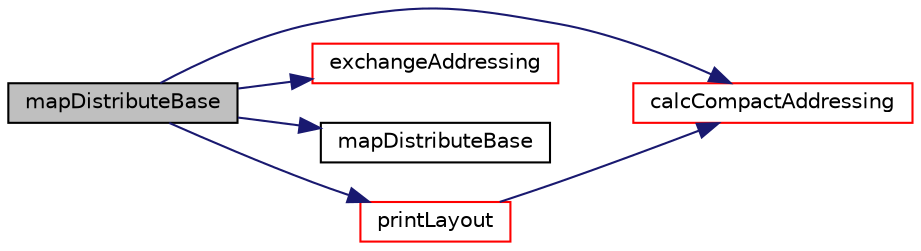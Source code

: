 digraph "mapDistributeBase"
{
  bgcolor="transparent";
  edge [fontname="Helvetica",fontsize="10",labelfontname="Helvetica",labelfontsize="10"];
  node [fontname="Helvetica",fontsize="10",shape=record];
  rankdir="LR";
  Node1 [label="mapDistributeBase",height=0.2,width=0.4,color="black", fillcolor="grey75", style="filled", fontcolor="black"];
  Node1 -> Node2 [color="midnightblue",fontsize="10",style="solid",fontname="Helvetica"];
  Node2 [label="calcCompactAddressing",height=0.2,width=0.4,color="red",URL="$a01439.html#a69678afef4f7688a30a370cc1c84ea68",tooltip="Construct per processor compact addressing of the global elements. "];
  Node1 -> Node3 [color="midnightblue",fontsize="10",style="solid",fontname="Helvetica"];
  Node3 [label="exchangeAddressing",height=0.2,width=0.4,color="red",URL="$a01439.html#aaea4ac19dd141ea6cc9d6adbcf7c0cf4"];
  Node1 -> Node4 [color="midnightblue",fontsize="10",style="solid",fontname="Helvetica"];
  Node4 [label="mapDistributeBase",height=0.2,width=0.4,color="black",URL="$a01439.html#a2bdb1d05be1ba484715af9b1843f87a2",tooltip="Construct null. "];
  Node1 -> Node5 [color="midnightblue",fontsize="10",style="solid",fontname="Helvetica"];
  Node5 [label="printLayout",height=0.2,width=0.4,color="red",URL="$a01439.html#a2abaa53e895354873ce82ba99628ffb2",tooltip="Debug: print layout. Can only be used on maps with sorted. "];
  Node5 -> Node2 [color="midnightblue",fontsize="10",style="solid",fontname="Helvetica"];
}
